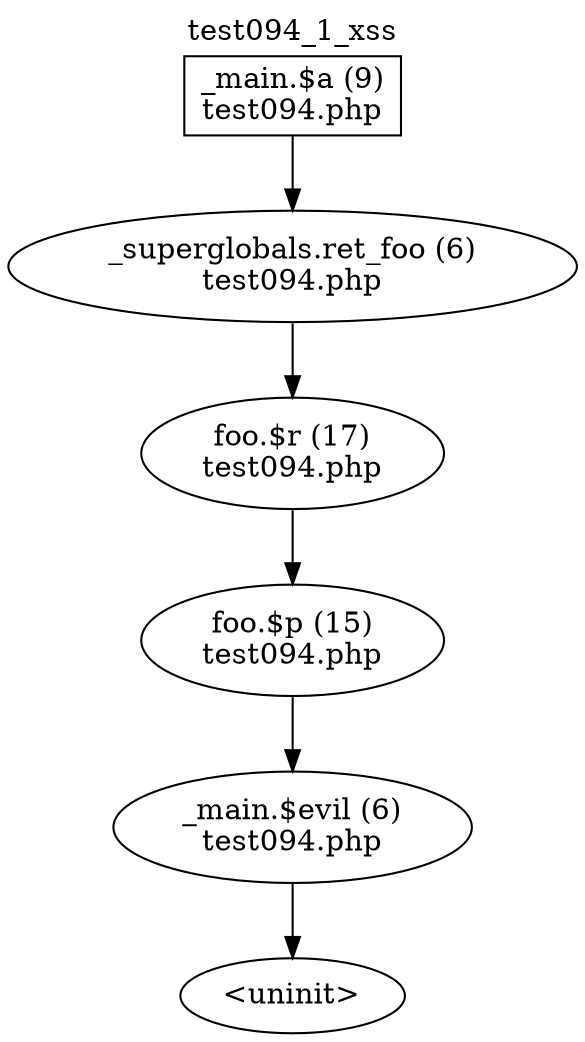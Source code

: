 digraph cfg {
  label="test094_1_xss";
  labelloc=t;
  n1 [shape=box, label="_main.$a (9)\ntest094.php"];
  n2 [shape=ellipse, label="_superglobals.ret_foo (6)\ntest094.php"];
  n3 [shape=ellipse, label="foo.$r (17)\ntest094.php"];
  n4 [shape=ellipse, label="foo.$p (15)\ntest094.php"];
  n5 [shape=ellipse, label="_main.$evil (6)\ntest094.php"];
  n6 [shape=ellipse, label="<uninit>"];
  n1 -> n2;
  n2 -> n3;
  n3 -> n4;
  n4 -> n5;
  n5 -> n6;
}
